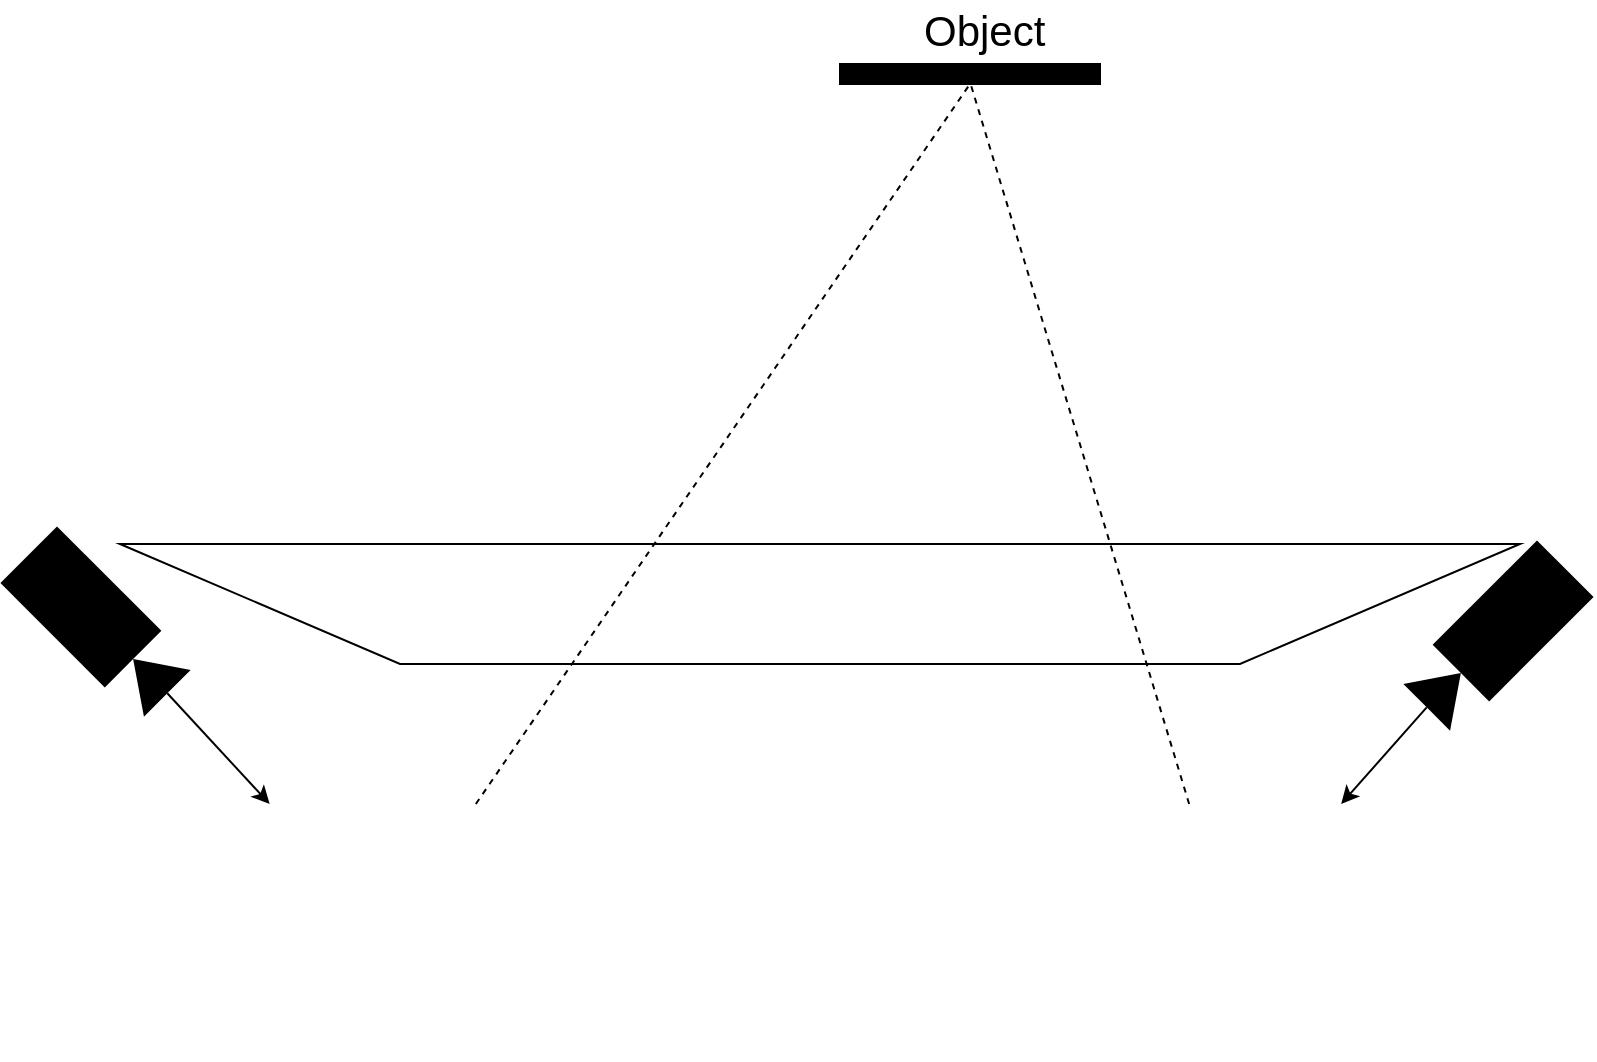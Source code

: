 <mxfile version="12.0.2" type="github" pages="1"><diagram id="D2fS40J4gSsssJ8fpTmL" name="Page-1"><mxGraphModel dx="1408" dy="731" grid="1" gridSize="10" guides="1" tooltips="1" connect="1" arrows="1" fold="1" page="1" pageScale="1" pageWidth="827" pageHeight="1169" math="0" shadow="0"><root><mxCell id="0"/><mxCell id="1" parent="0"/><mxCell id="UsWJuhxoizbN10gQNmE4-7" value="" style="shape=trapezoid;perimeter=trapezoidPerimeter;whiteSpace=wrap;html=1;flipV=1;" vertex="1" parent="1"><mxGeometry x="90" y="380" width="700" height="60" as="geometry"/></mxCell><mxCell id="UsWJuhxoizbN10gQNmE4-1" value="" style="shape=image;html=1;verticalAlign=top;verticalLabelPosition=bottom;labelBackgroundColor=#ffffff;imageAspect=0;aspect=fixed;image=https://cdn2.iconfinder.com/data/icons/freecns-cumulus/16/519620-119_Eye-128.png" vertex="1" parent="1"><mxGeometry x="160" y="510" width="128" height="128" as="geometry"/></mxCell><mxCell id="UsWJuhxoizbN10gQNmE4-2" value="" style="shape=image;html=1;verticalAlign=top;verticalLabelPosition=bottom;labelBackgroundColor=#ffffff;imageAspect=0;aspect=fixed;image=https://cdn2.iconfinder.com/data/icons/freecns-cumulus/16/519620-119_Eye-128.png" vertex="1" parent="1"><mxGeometry x="580" y="510" width="128" height="128" as="geometry"/></mxCell><mxCell id="UsWJuhxoizbN10gQNmE4-13" value="" style="verticalLabelPosition=bottom;html=1;verticalAlign=top;align=center;shape=mxgraph.floorplan.wall;fillColor=#000000;" vertex="1" parent="1"><mxGeometry x="450" y="140" width="130" height="10" as="geometry"/></mxCell><mxCell id="UsWJuhxoizbN10gQNmE4-24" value="&lt;font style=&quot;font-size: 21px&quot;&gt;Object&lt;/font&gt;" style="text;html=1;resizable=0;points=[];autosize=1;align=left;verticalAlign=top;spacingTop=-4;" vertex="1" parent="1"><mxGeometry x="490" y="108" width="80" height="20" as="geometry"/></mxCell><mxCell id="UsWJuhxoizbN10gQNmE4-25" value="" style="shape=image;html=1;verticalAlign=top;verticalLabelPosition=bottom;labelBackgroundColor=#ffffff;imageAspect=0;aspect=fixed;image=https://cdn4.iconfinder.com/data/icons/integral/128/cross-128.png" vertex="1" parent="1"><mxGeometry x="577" y="393" width="34" height="34" as="geometry"/></mxCell><mxCell id="UsWJuhxoizbN10gQNmE4-26" value="" style="shape=image;html=1;verticalAlign=top;verticalLabelPosition=bottom;labelBackgroundColor=#ffffff;imageAspect=0;aspect=fixed;image=https://cdn4.iconfinder.com/data/icons/integral/128/cross-128.png" vertex="1" parent="1"><mxGeometry x="320" y="393" width="34" height="34" as="geometry"/></mxCell><mxCell id="UsWJuhxoizbN10gQNmE4-27" value="" style="endArrow=none;dashed=1;html=1;" edge="1" parent="1" source="UsWJuhxoizbN10gQNmE4-2"><mxGeometry width="50" height="50" relative="1" as="geometry"><mxPoint x="80" y="710" as="sourcePoint"/><mxPoint x="515" y="149" as="targetPoint"/></mxGeometry></mxCell><mxCell id="UsWJuhxoizbN10gQNmE4-28" value="" style="endArrow=none;dashed=1;html=1;entryX=0.5;entryY=1;entryDx=0;entryDy=0;entryPerimeter=0;" edge="1" parent="1" source="UsWJuhxoizbN10gQNmE4-1" target="UsWJuhxoizbN10gQNmE4-13"><mxGeometry width="50" height="50" relative="1" as="geometry"><mxPoint x="636.532" y="520" as="sourcePoint"/><mxPoint x="538" y="159" as="targetPoint"/></mxGeometry></mxCell><mxCell id="UsWJuhxoizbN10gQNmE4-29" value="" style="shape=mxgraph.signs.tech.video_camera;html=1;fillColor=#000000;strokeColor=none;verticalLabelPosition=bottom;verticalAlign=top;align=center;rotation=45;" vertex="1" parent="1"><mxGeometry x="30" y="400" width="98" height="40" as="geometry"/></mxCell><mxCell id="UsWJuhxoizbN10gQNmE4-30" value="" style="shape=mxgraph.signs.tech.video_camera;html=1;fillColor=#000000;strokeColor=none;verticalLabelPosition=bottom;verticalAlign=top;align=center;rotation=135;" vertex="1" parent="1"><mxGeometry x="729" y="407" width="98" height="40" as="geometry"/></mxCell><mxCell id="UsWJuhxoizbN10gQNmE4-32" value="" style="endArrow=classic;html=1;exitX=1;exitY=0.5;exitDx=0;exitDy=0;exitPerimeter=0;" edge="1" parent="1" source="UsWJuhxoizbN10gQNmE4-29" target="UsWJuhxoizbN10gQNmE4-1"><mxGeometry width="50" height="50" relative="1" as="geometry"><mxPoint x="173.138" y="494.105" as="sourcePoint"/><mxPoint x="198.847" y="529" as="targetPoint"/></mxGeometry></mxCell><mxCell id="UsWJuhxoizbN10gQNmE4-34" value="" style="endArrow=classic;html=1;exitX=1;exitY=0.5;exitDx=0;exitDy=0;exitPerimeter=0;" edge="1" parent="1" source="UsWJuhxoizbN10gQNmE4-30" target="UsWJuhxoizbN10gQNmE4-2"><mxGeometry width="50" height="50" relative="1" as="geometry"><mxPoint x="123.648" y="464.648" as="sourcePoint"/><mxPoint x="174.826" y="520" as="targetPoint"/></mxGeometry></mxCell></root></mxGraphModel></diagram></mxfile>